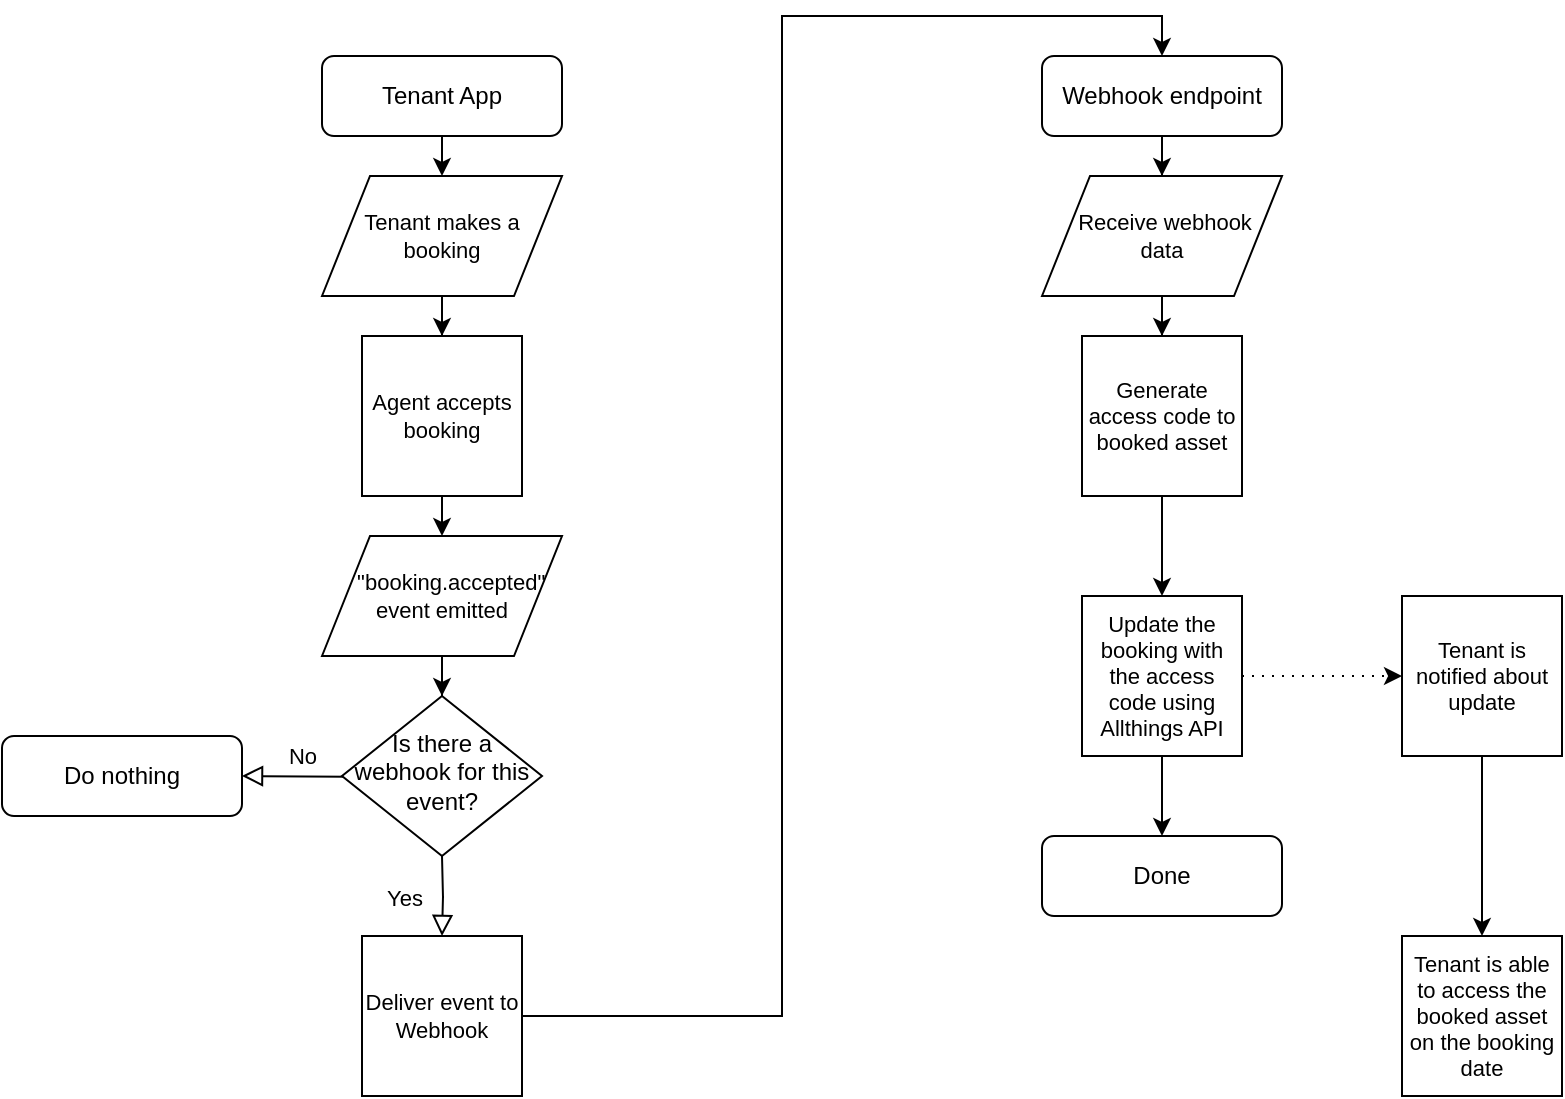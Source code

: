 <mxfile version="13.2.4" type="device"><diagram id="C5RBs43oDa-KdzZeNtuy" name="Page-1"><mxGraphModel dx="1106" dy="1003" grid="1" gridSize="10" guides="1" tooltips="1" connect="1" arrows="1" fold="1" page="1" pageScale="1" pageWidth="800" pageHeight="575" math="0" shadow="0"><root><mxCell id="WIyWlLk6GJQsqaUBKTNV-0"/><mxCell id="WIyWlLk6GJQsqaUBKTNV-1" parent="WIyWlLk6GJQsqaUBKTNV-0"/><mxCell id="6AjEkCaZ-cMONeYvw5ZX-1" value="" style="edgeStyle=orthogonalEdgeStyle;rounded=0;orthogonalLoop=1;jettySize=auto;html=1;entryX=0.5;entryY=0;entryDx=0;entryDy=0;" parent="WIyWlLk6GJQsqaUBKTNV-1" target="6AjEkCaZ-cMONeYvw5ZX-42" edge="1"><mxGeometry relative="1" as="geometry"><mxPoint x="220" y="80" as="sourcePoint"/><mxPoint x="220" y="120" as="targetPoint"/></mxGeometry></mxCell><mxCell id="WIyWlLk6GJQsqaUBKTNV-4" value="Yes" style="rounded=0;html=1;jettySize=auto;orthogonalLoop=1;fontSize=11;endArrow=block;endFill=0;endSize=8;strokeWidth=1;shadow=0;labelBackgroundColor=none;edgeStyle=orthogonalEdgeStyle;" parent="WIyWlLk6GJQsqaUBKTNV-1" edge="1"><mxGeometry y="20" relative="1" as="geometry"><mxPoint as="offset"/><mxPoint x="220" y="440" as="sourcePoint"/><mxPoint x="220" y="480" as="targetPoint"/></mxGeometry></mxCell><mxCell id="WIyWlLk6GJQsqaUBKTNV-5" value="No" style="edgeStyle=orthogonalEdgeStyle;rounded=0;html=1;jettySize=auto;orthogonalLoop=1;fontSize=11;endArrow=block;endFill=0;endSize=8;strokeWidth=1;shadow=0;labelBackgroundColor=none;" parent="WIyWlLk6GJQsqaUBKTNV-1" target="WIyWlLk6GJQsqaUBKTNV-7" edge="1"><mxGeometry x="0.6" y="-10" relative="1" as="geometry"><mxPoint as="offset"/><mxPoint x="270" y="400" as="sourcePoint"/></mxGeometry></mxCell><mxCell id="WIyWlLk6GJQsqaUBKTNV-6" value="Is there a webhook for this event?" style="rhombus;whiteSpace=wrap;html=1;shadow=0;fontFamily=Helvetica;fontSize=12;align=center;strokeWidth=1;spacing=6;spacingTop=-4;" parent="WIyWlLk6GJQsqaUBKTNV-1" vertex="1"><mxGeometry x="170" y="360" width="100" height="80" as="geometry"/></mxCell><mxCell id="WIyWlLk6GJQsqaUBKTNV-7" value="Do nothing" style="rounded=1;whiteSpace=wrap;html=1;fontSize=12;glass=0;strokeWidth=1;shadow=0;" parent="WIyWlLk6GJQsqaUBKTNV-1" vertex="1"><mxGeometry y="380" width="120" height="40" as="geometry"/></mxCell><mxCell id="6AjEkCaZ-cMONeYvw5ZX-4" value="" style="edgeStyle=orthogonalEdgeStyle;rounded=0;orthogonalLoop=1;jettySize=auto;html=1;exitX=0.5;exitY=1;exitDx=0;exitDy=0;" parent="WIyWlLk6GJQsqaUBKTNV-1" source="6AjEkCaZ-cMONeYvw5ZX-40" target="WIyWlLk6GJQsqaUBKTNV-6" edge="1"><mxGeometry relative="1" as="geometry"><mxPoint x="220" y="320" as="sourcePoint"/></mxGeometry></mxCell><mxCell id="6AjEkCaZ-cMONeYvw5ZX-11" value="" style="edgeStyle=orthogonalEdgeStyle;rounded=0;orthogonalLoop=1;jettySize=auto;html=1;entryX=0.5;entryY=0;entryDx=0;entryDy=0;" parent="WIyWlLk6GJQsqaUBKTNV-1" source="6AjEkCaZ-cMONeYvw5ZX-5" target="6AjEkCaZ-cMONeYvw5ZX-7" edge="1"><mxGeometry relative="1" as="geometry"><mxPoint x="340" y="520" as="targetPoint"/></mxGeometry></mxCell><mxCell id="6AjEkCaZ-cMONeYvw5ZX-5" value="Deliver event to Webhook" style="whiteSpace=wrap;html=1;aspect=fixed;fontSize=11;" parent="WIyWlLk6GJQsqaUBKTNV-1" vertex="1"><mxGeometry x="180" y="480" width="80" height="80" as="geometry"/></mxCell><mxCell id="6AjEkCaZ-cMONeYvw5ZX-6" value="Tenant App" style="rounded=1;whiteSpace=wrap;html=1;fontSize=12;glass=0;strokeWidth=1;shadow=0;" parent="WIyWlLk6GJQsqaUBKTNV-1" vertex="1"><mxGeometry x="160" y="40" width="120" height="40" as="geometry"/></mxCell><mxCell id="6AjEkCaZ-cMONeYvw5ZX-9" value="" style="edgeStyle=orthogonalEdgeStyle;rounded=0;orthogonalLoop=1;jettySize=auto;html=1;entryX=0.5;entryY=0;entryDx=0;entryDy=0;" parent="WIyWlLk6GJQsqaUBKTNV-1" source="6AjEkCaZ-cMONeYvw5ZX-7" target="6AjEkCaZ-cMONeYvw5ZX-43" edge="1"><mxGeometry relative="1" as="geometry"><mxPoint x="580" y="120" as="targetPoint"/></mxGeometry></mxCell><mxCell id="6AjEkCaZ-cMONeYvw5ZX-7" value="Webhook endpoint" style="rounded=1;whiteSpace=wrap;html=1;fontSize=12;glass=0;strokeWidth=1;shadow=0;" parent="WIyWlLk6GJQsqaUBKTNV-1" vertex="1"><mxGeometry x="520" y="40" width="120" height="40" as="geometry"/></mxCell><mxCell id="6AjEkCaZ-cMONeYvw5ZX-13" value="" style="edgeStyle=orthogonalEdgeStyle;rounded=0;orthogonalLoop=1;jettySize=auto;html=1;exitX=0.5;exitY=1;exitDx=0;exitDy=0;" parent="WIyWlLk6GJQsqaUBKTNV-1" source="6AjEkCaZ-cMONeYvw5ZX-43" target="6AjEkCaZ-cMONeYvw5ZX-12" edge="1"><mxGeometry relative="1" as="geometry"><mxPoint x="580" y="200" as="sourcePoint"/></mxGeometry></mxCell><mxCell id="6AjEkCaZ-cMONeYvw5ZX-15" value="" style="edgeStyle=orthogonalEdgeStyle;rounded=0;orthogonalLoop=1;jettySize=auto;html=1;entryX=0.5;entryY=0;entryDx=0;entryDy=0;" parent="WIyWlLk6GJQsqaUBKTNV-1" source="6AjEkCaZ-cMONeYvw5ZX-12" target="6AjEkCaZ-cMONeYvw5ZX-19" edge="1"><mxGeometry relative="1" as="geometry"><mxPoint x="580" y="360" as="targetPoint"/></mxGeometry></mxCell><mxCell id="6AjEkCaZ-cMONeYvw5ZX-12" value="Generate access code to booked asset" style="whiteSpace=wrap;html=1;aspect=fixed;fontSize=11;" parent="WIyWlLk6GJQsqaUBKTNV-1" vertex="1"><mxGeometry x="540" y="180" width="80" height="80" as="geometry"/></mxCell><mxCell id="6AjEkCaZ-cMONeYvw5ZX-23" value="" style="edgeStyle=orthogonalEdgeStyle;rounded=0;orthogonalLoop=1;jettySize=auto;html=1;endArrow=classic;endFill=1;" parent="WIyWlLk6GJQsqaUBKTNV-1" source="6AjEkCaZ-cMONeYvw5ZX-19" target="6AjEkCaZ-cMONeYvw5ZX-22" edge="1"><mxGeometry relative="1" as="geometry"/></mxCell><mxCell id="6AjEkCaZ-cMONeYvw5ZX-25" value="" style="edgeStyle=orthogonalEdgeStyle;rounded=0;orthogonalLoop=1;jettySize=auto;html=1;endArrow=classic;endFill=1;dashed=1;dashPattern=1 4;" parent="WIyWlLk6GJQsqaUBKTNV-1" source="6AjEkCaZ-cMONeYvw5ZX-19" target="6AjEkCaZ-cMONeYvw5ZX-24" edge="1"><mxGeometry relative="1" as="geometry"/></mxCell><mxCell id="6AjEkCaZ-cMONeYvw5ZX-19" value="Update the booking with the access code using Allthings API" style="whiteSpace=wrap;html=1;aspect=fixed;fontSize=11;" parent="WIyWlLk6GJQsqaUBKTNV-1" vertex="1"><mxGeometry x="540" y="310" width="80" height="80" as="geometry"/></mxCell><mxCell id="6AjEkCaZ-cMONeYvw5ZX-27" value="" style="edgeStyle=orthogonalEdgeStyle;rounded=0;orthogonalLoop=1;jettySize=auto;html=1;endArrow=classic;endFill=1;entryX=0.5;entryY=0;entryDx=0;entryDy=0;" parent="WIyWlLk6GJQsqaUBKTNV-1" source="6AjEkCaZ-cMONeYvw5ZX-24" edge="1"><mxGeometry relative="1" as="geometry"><mxPoint x="740" y="480" as="targetPoint"/></mxGeometry></mxCell><mxCell id="6AjEkCaZ-cMONeYvw5ZX-24" value="Tenant is notified about update" style="whiteSpace=wrap;html=1;aspect=fixed;fontSize=11;" parent="WIyWlLk6GJQsqaUBKTNV-1" vertex="1"><mxGeometry x="700" y="310" width="80" height="80" as="geometry"/></mxCell><mxCell id="6AjEkCaZ-cMONeYvw5ZX-22" value="Done" style="rounded=1;whiteSpace=wrap;html=1;fontSize=12;glass=0;strokeWidth=1;shadow=0;" parent="WIyWlLk6GJQsqaUBKTNV-1" vertex="1"><mxGeometry x="520" y="430" width="120" height="40" as="geometry"/></mxCell><mxCell id="6AjEkCaZ-cMONeYvw5ZX-40" value="&lt;div style=&quot;font-size: 11px&quot;&gt;&amp;nbsp; &amp;nbsp;&quot;booking.accepted&quot;&lt;/div&gt;&lt;div style=&quot;font-size: 11px&quot;&gt;event emitted&lt;/div&gt;" style="shape=parallelogram;perimeter=parallelogramPerimeter;whiteSpace=wrap;html=1;fontSize=11;" parent="WIyWlLk6GJQsqaUBKTNV-1" vertex="1"><mxGeometry x="160" y="280" width="120" height="60" as="geometry"/></mxCell><mxCell id="OBgWnhUwjaBUN4ge6vnD-1" value="" style="edgeStyle=orthogonalEdgeStyle;rounded=0;orthogonalLoop=1;jettySize=auto;html=1;" edge="1" parent="WIyWlLk6GJQsqaUBKTNV-1" source="6AjEkCaZ-cMONeYvw5ZX-42" target="OBgWnhUwjaBUN4ge6vnD-0"><mxGeometry relative="1" as="geometry"/></mxCell><mxCell id="6AjEkCaZ-cMONeYvw5ZX-42" value="&lt;div&gt;Tenant makes a booking&lt;/div&gt;" style="shape=parallelogram;perimeter=parallelogramPerimeter;whiteSpace=wrap;html=1;fontSize=11;" parent="WIyWlLk6GJQsqaUBKTNV-1" vertex="1"><mxGeometry x="160" y="100" width="120" height="60" as="geometry"/></mxCell><mxCell id="6AjEkCaZ-cMONeYvw5ZX-43" value="&lt;div&gt;&amp;nbsp;Receive webhook&lt;/div&gt;&lt;div&gt;data&lt;br&gt;&lt;/div&gt;" style="shape=parallelogram;perimeter=parallelogramPerimeter;whiteSpace=wrap;html=1;fontSize=11;" parent="WIyWlLk6GJQsqaUBKTNV-1" vertex="1"><mxGeometry x="520" y="100" width="120" height="60" as="geometry"/></mxCell><mxCell id="OBgWnhUwjaBUN4ge6vnD-2" style="edgeStyle=orthogonalEdgeStyle;rounded=0;orthogonalLoop=1;jettySize=auto;html=1;exitX=0.5;exitY=1;exitDx=0;exitDy=0;entryX=0.5;entryY=0;entryDx=0;entryDy=0;" edge="1" parent="WIyWlLk6GJQsqaUBKTNV-1" source="OBgWnhUwjaBUN4ge6vnD-0" target="6AjEkCaZ-cMONeYvw5ZX-40"><mxGeometry relative="1" as="geometry"/></mxCell><mxCell id="OBgWnhUwjaBUN4ge6vnD-0" value="Agent accepts booking" style="whiteSpace=wrap;html=1;aspect=fixed;fontSize=11;" vertex="1" parent="WIyWlLk6GJQsqaUBKTNV-1"><mxGeometry x="180" y="180" width="80" height="80" as="geometry"/></mxCell><mxCell id="OBgWnhUwjaBUN4ge6vnD-4" value="Tenant is able to access the booked asset on the booking date" style="whiteSpace=wrap;html=1;aspect=fixed;fontSize=11;" vertex="1" parent="WIyWlLk6GJQsqaUBKTNV-1"><mxGeometry x="700" y="480" width="80" height="80" as="geometry"/></mxCell></root></mxGraphModel></diagram></mxfile>